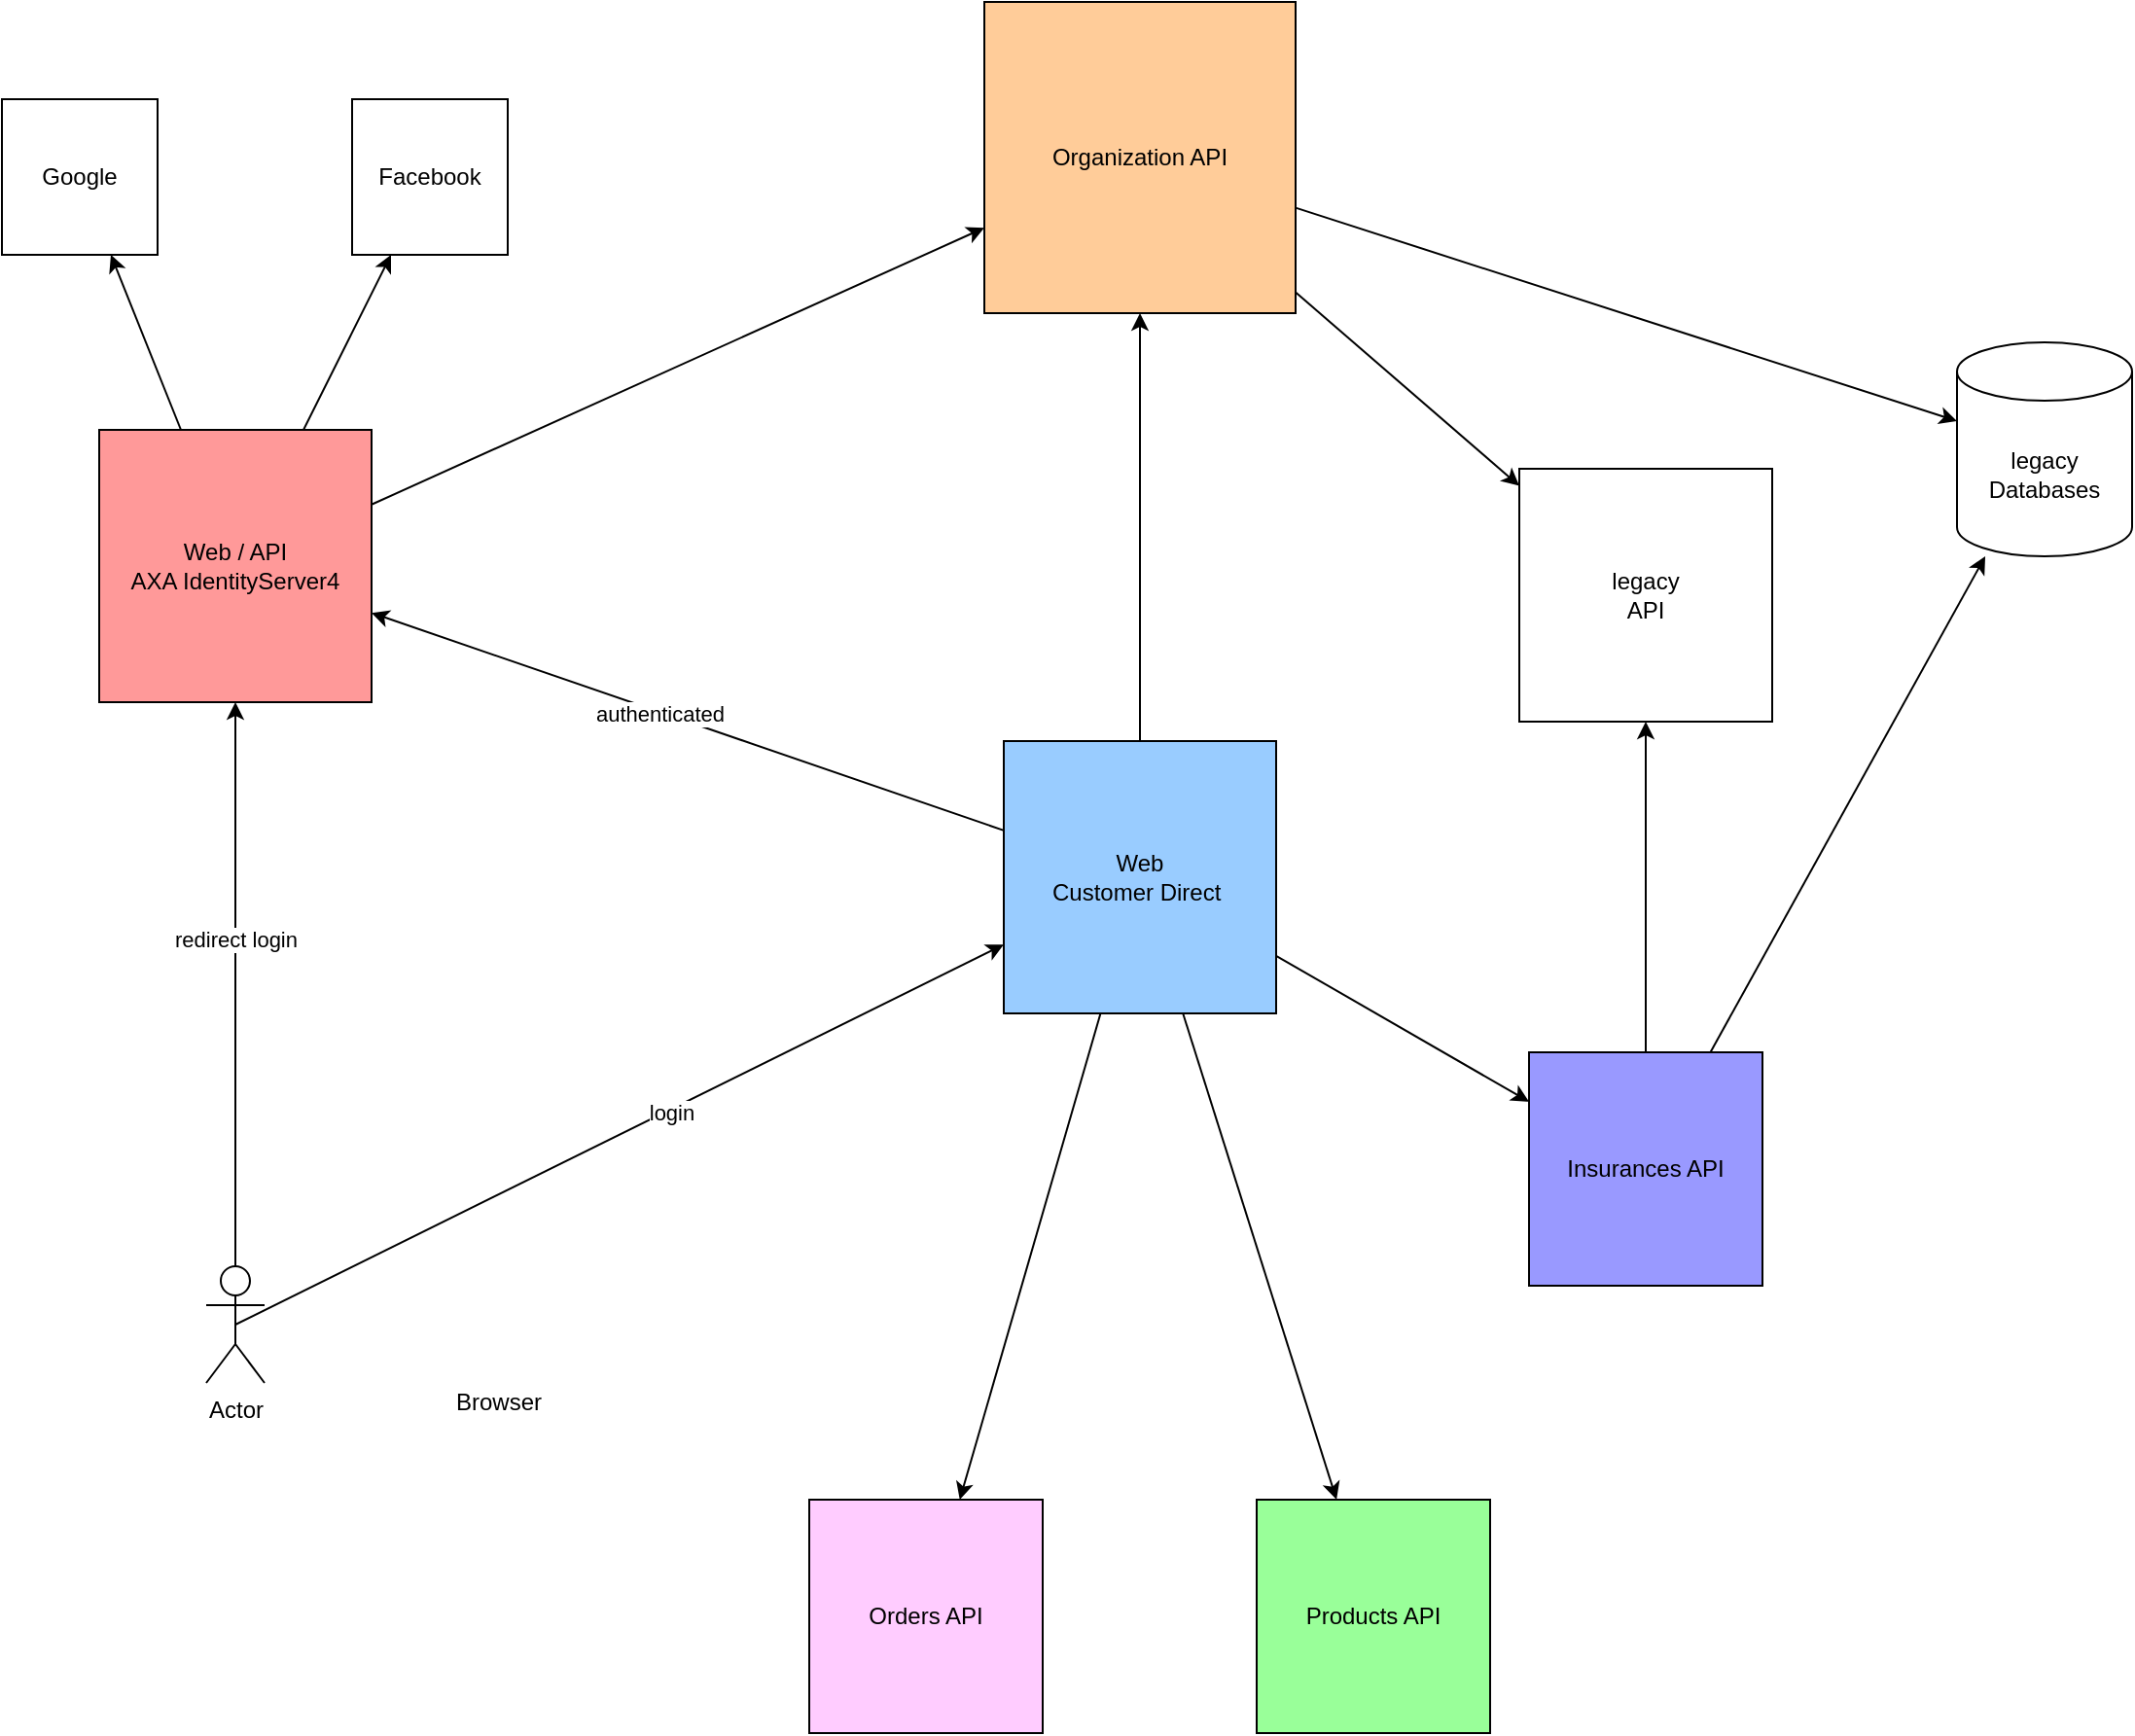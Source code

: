 <mxfile version="14.5.3" type="github">
  <diagram id="StC2bS38dm-an3zk7gyc" name="Page-1">
    <mxGraphModel dx="1365" dy="1782" grid="1" gridSize="10" guides="1" tooltips="1" connect="1" arrows="1" fold="1" page="1" pageScale="1" pageWidth="850" pageHeight="1100" math="0" shadow="0">
      <root>
        <mxCell id="0" />
        <mxCell id="1" parent="0" />
        <mxCell id="cD2CyHJuyCR0iV1gbd62-1" value="Web / API&lt;br&gt;AXA IdentityServer4" style="whiteSpace=wrap;html=1;aspect=fixed;fillColor=#FF9999;" vertex="1" parent="1">
          <mxGeometry x="75" y="-30" width="140" height="140" as="geometry" />
        </mxCell>
        <mxCell id="cD2CyHJuyCR0iV1gbd62-2" value="Web &lt;br&gt;Customer Direct&amp;nbsp;" style="whiteSpace=wrap;html=1;aspect=fixed;fillColor=#99CCFF;" vertex="1" parent="1">
          <mxGeometry x="540" y="130" width="140" height="140" as="geometry" />
        </mxCell>
        <mxCell id="cD2CyHJuyCR0iV1gbd62-4" value="Google" style="whiteSpace=wrap;html=1;aspect=fixed;" vertex="1" parent="1">
          <mxGeometry x="25" y="-200" width="80" height="80" as="geometry" />
        </mxCell>
        <mxCell id="cD2CyHJuyCR0iV1gbd62-5" value="Facebook" style="whiteSpace=wrap;html=1;aspect=fixed;" vertex="1" parent="1">
          <mxGeometry x="205" y="-200" width="80" height="80" as="geometry" />
        </mxCell>
        <mxCell id="cD2CyHJuyCR0iV1gbd62-8" value="Actor" style="shape=umlActor;verticalLabelPosition=bottom;verticalAlign=top;html=1;outlineConnect=0;" vertex="1" parent="1">
          <mxGeometry x="130" y="400" width="30" height="60" as="geometry" />
        </mxCell>
        <mxCell id="cD2CyHJuyCR0iV1gbd62-9" value="" style="endArrow=classic;html=1;" edge="1" parent="1" source="cD2CyHJuyCR0iV1gbd62-1" target="cD2CyHJuyCR0iV1gbd62-4">
          <mxGeometry width="50" height="50" relative="1" as="geometry">
            <mxPoint x="285" y="110" as="sourcePoint" />
            <mxPoint x="335" y="60" as="targetPoint" />
          </mxGeometry>
        </mxCell>
        <mxCell id="cD2CyHJuyCR0iV1gbd62-10" value="" style="endArrow=classic;html=1;" edge="1" parent="1" source="cD2CyHJuyCR0iV1gbd62-1" target="cD2CyHJuyCR0iV1gbd62-5">
          <mxGeometry width="50" height="50" relative="1" as="geometry">
            <mxPoint x="285" y="110" as="sourcePoint" />
            <mxPoint x="335" y="60" as="targetPoint" />
          </mxGeometry>
        </mxCell>
        <mxCell id="cD2CyHJuyCR0iV1gbd62-11" value="" style="endArrow=classic;html=1;" edge="1" parent="1" source="cD2CyHJuyCR0iV1gbd62-2" target="cD2CyHJuyCR0iV1gbd62-1">
          <mxGeometry width="50" height="50" relative="1" as="geometry">
            <mxPoint x="410" y="320" as="sourcePoint" />
            <mxPoint x="460" y="270" as="targetPoint" />
          </mxGeometry>
        </mxCell>
        <mxCell id="cD2CyHJuyCR0iV1gbd62-12" value="authenticated" style="edgeLabel;html=1;align=center;verticalAlign=middle;resizable=0;points=[];" vertex="1" connectable="0" parent="cD2CyHJuyCR0iV1gbd62-11">
          <mxGeometry x="0.092" y="1" relative="1" as="geometry">
            <mxPoint as="offset" />
          </mxGeometry>
        </mxCell>
        <mxCell id="cD2CyHJuyCR0iV1gbd62-13" value="" style="endArrow=classic;html=1;exitX=0.5;exitY=0.5;exitDx=0;exitDy=0;exitPerimeter=0;" edge="1" parent="1" source="cD2CyHJuyCR0iV1gbd62-8" target="cD2CyHJuyCR0iV1gbd62-2">
          <mxGeometry width="50" height="50" relative="1" as="geometry">
            <mxPoint x="410" y="320" as="sourcePoint" />
            <mxPoint x="460" y="270" as="targetPoint" />
          </mxGeometry>
        </mxCell>
        <mxCell id="cD2CyHJuyCR0iV1gbd62-25" value="login" style="edgeLabel;html=1;align=center;verticalAlign=middle;resizable=0;points=[];" vertex="1" connectable="0" parent="cD2CyHJuyCR0iV1gbd62-13">
          <mxGeometry x="0.13" y="-1" relative="1" as="geometry">
            <mxPoint as="offset" />
          </mxGeometry>
        </mxCell>
        <mxCell id="cD2CyHJuyCR0iV1gbd62-15" value="" style="endArrow=classic;html=1;" edge="1" parent="1" source="cD2CyHJuyCR0iV1gbd62-8" target="cD2CyHJuyCR0iV1gbd62-1">
          <mxGeometry width="50" height="50" relative="1" as="geometry">
            <mxPoint x="240" y="360" as="sourcePoint" />
            <mxPoint x="290" y="310" as="targetPoint" />
          </mxGeometry>
        </mxCell>
        <mxCell id="cD2CyHJuyCR0iV1gbd62-16" value="redirect login" style="edgeLabel;html=1;align=center;verticalAlign=middle;resizable=0;points=[];" vertex="1" connectable="0" parent="cD2CyHJuyCR0iV1gbd62-15">
          <mxGeometry x="0.158" relative="1" as="geometry">
            <mxPoint as="offset" />
          </mxGeometry>
        </mxCell>
        <mxCell id="cD2CyHJuyCR0iV1gbd62-17" value="Insurances API" style="whiteSpace=wrap;html=1;aspect=fixed;fillColor=#9999FF;" vertex="1" parent="1">
          <mxGeometry x="810" y="290" width="120" height="120" as="geometry" />
        </mxCell>
        <mxCell id="cD2CyHJuyCR0iV1gbd62-19" value="Organization API" style="whiteSpace=wrap;html=1;aspect=fixed;fillColor=#FFCC99;" vertex="1" parent="1">
          <mxGeometry x="530" y="-250" width="160" height="160" as="geometry" />
        </mxCell>
        <mxCell id="cD2CyHJuyCR0iV1gbd62-20" value="" style="endArrow=classic;html=1;" edge="1" parent="1" source="cD2CyHJuyCR0iV1gbd62-2" target="cD2CyHJuyCR0iV1gbd62-19">
          <mxGeometry width="50" height="50" relative="1" as="geometry">
            <mxPoint x="660" y="270" as="sourcePoint" />
            <mxPoint x="710" y="220" as="targetPoint" />
          </mxGeometry>
        </mxCell>
        <mxCell id="cD2CyHJuyCR0iV1gbd62-22" value="legacy&lt;br&gt;Databases" style="shape=cylinder3;whiteSpace=wrap;html=1;boundedLbl=1;backgroundOutline=1;size=15;" vertex="1" parent="1">
          <mxGeometry x="1030" y="-75" width="90" height="110" as="geometry" />
        </mxCell>
        <mxCell id="cD2CyHJuyCR0iV1gbd62-23" value="" style="endArrow=classic;html=1;" edge="1" parent="1" source="cD2CyHJuyCR0iV1gbd62-17" target="cD2CyHJuyCR0iV1gbd62-22">
          <mxGeometry width="50" height="50" relative="1" as="geometry">
            <mxPoint x="930" y="360" as="sourcePoint" />
            <mxPoint x="980" y="310" as="targetPoint" />
          </mxGeometry>
        </mxCell>
        <mxCell id="cD2CyHJuyCR0iV1gbd62-24" value="" style="endArrow=classic;html=1;" edge="1" parent="1" source="cD2CyHJuyCR0iV1gbd62-19" target="cD2CyHJuyCR0iV1gbd62-22">
          <mxGeometry width="50" height="50" relative="1" as="geometry">
            <mxPoint x="930" y="360" as="sourcePoint" />
            <mxPoint x="980" y="310" as="targetPoint" />
          </mxGeometry>
        </mxCell>
        <mxCell id="cD2CyHJuyCR0iV1gbd62-26" value="legacy&lt;br&gt;API" style="whiteSpace=wrap;html=1;aspect=fixed;" vertex="1" parent="1">
          <mxGeometry x="805" y="-10" width="130" height="130" as="geometry" />
        </mxCell>
        <mxCell id="cD2CyHJuyCR0iV1gbd62-27" value="" style="endArrow=classic;html=1;" edge="1" parent="1" source="cD2CyHJuyCR0iV1gbd62-19" target="cD2CyHJuyCR0iV1gbd62-26">
          <mxGeometry width="50" height="50" relative="1" as="geometry">
            <mxPoint x="1060" y="330" as="sourcePoint" />
            <mxPoint x="1110" y="280" as="targetPoint" />
          </mxGeometry>
        </mxCell>
        <mxCell id="cD2CyHJuyCR0iV1gbd62-28" value="" style="endArrow=classic;html=1;" edge="1" parent="1" source="cD2CyHJuyCR0iV1gbd62-17" target="cD2CyHJuyCR0iV1gbd62-26">
          <mxGeometry width="50" height="50" relative="1" as="geometry">
            <mxPoint x="970" y="410" as="sourcePoint" />
            <mxPoint x="1020" y="360" as="targetPoint" />
          </mxGeometry>
        </mxCell>
        <mxCell id="cD2CyHJuyCR0iV1gbd62-29" value="Orders API" style="whiteSpace=wrap;html=1;aspect=fixed;fillColor=#FFCCFF;" vertex="1" parent="1">
          <mxGeometry x="440" y="520" width="120" height="120" as="geometry" />
        </mxCell>
        <mxCell id="cD2CyHJuyCR0iV1gbd62-30" value="Products API" style="whiteSpace=wrap;html=1;aspect=fixed;fillColor=#99FF99;" vertex="1" parent="1">
          <mxGeometry x="670" y="520" width="120" height="120" as="geometry" />
        </mxCell>
        <mxCell id="cD2CyHJuyCR0iV1gbd62-33" value="Browser" style="text;html=1;align=center;verticalAlign=middle;resizable=0;points=[];autosize=1;" vertex="1" parent="1">
          <mxGeometry x="250" y="460" width="60" height="20" as="geometry" />
        </mxCell>
        <mxCell id="cD2CyHJuyCR0iV1gbd62-34" value="" style="endArrow=classic;html=1;" edge="1" parent="1" source="cD2CyHJuyCR0iV1gbd62-2" target="cD2CyHJuyCR0iV1gbd62-29">
          <mxGeometry width="50" height="50" relative="1" as="geometry">
            <mxPoint x="640" y="190" as="sourcePoint" />
            <mxPoint x="690" y="140" as="targetPoint" />
          </mxGeometry>
        </mxCell>
        <mxCell id="cD2CyHJuyCR0iV1gbd62-36" value="" style="endArrow=classic;html=1;" edge="1" parent="1" source="cD2CyHJuyCR0iV1gbd62-2" target="cD2CyHJuyCR0iV1gbd62-30">
          <mxGeometry width="50" height="50" relative="1" as="geometry">
            <mxPoint x="590" y="160" as="sourcePoint" />
            <mxPoint x="640" y="110" as="targetPoint" />
          </mxGeometry>
        </mxCell>
        <mxCell id="cD2CyHJuyCR0iV1gbd62-37" value="" style="endArrow=classic;html=1;" edge="1" parent="1" source="cD2CyHJuyCR0iV1gbd62-1" target="cD2CyHJuyCR0iV1gbd62-19">
          <mxGeometry width="50" height="50" relative="1" as="geometry">
            <mxPoint x="320" y="10" as="sourcePoint" />
            <mxPoint x="370" y="-40" as="targetPoint" />
          </mxGeometry>
        </mxCell>
        <mxCell id="cD2CyHJuyCR0iV1gbd62-38" value="" style="endArrow=classic;html=1;" edge="1" parent="1" source="cD2CyHJuyCR0iV1gbd62-2" target="cD2CyHJuyCR0iV1gbd62-17">
          <mxGeometry width="50" height="50" relative="1" as="geometry">
            <mxPoint x="750" y="210" as="sourcePoint" />
            <mxPoint x="800" y="160" as="targetPoint" />
          </mxGeometry>
        </mxCell>
      </root>
    </mxGraphModel>
  </diagram>
</mxfile>
